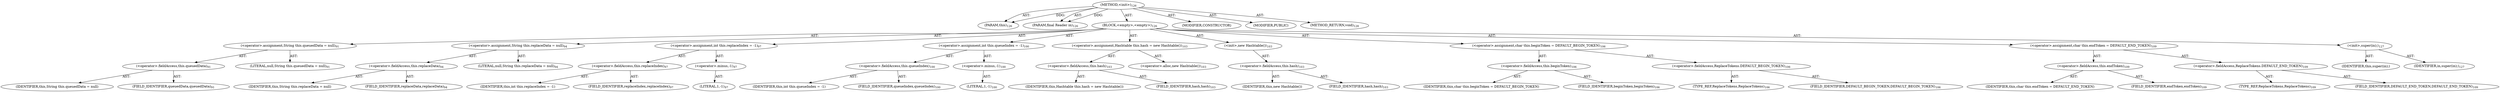 digraph "&lt;init&gt;" {  
"111669149697" [label = <(METHOD,&lt;init&gt;)<SUB>126</SUB>> ]
"115964117001" [label = <(PARAM,this)<SUB>126</SUB>> ]
"115964117002" [label = <(PARAM,final Reader in)<SUB>126</SUB>> ]
"25769803777" [label = <(BLOCK,&lt;empty&gt;,&lt;empty&gt;)<SUB>126</SUB>> ]
"30064771095" [label = <(&lt;operator&gt;.assignment,String this.queuedData = null)<SUB>91</SUB>> ]
"30064771096" [label = <(&lt;operator&gt;.fieldAccess,this.queuedData)<SUB>91</SUB>> ]
"68719476762" [label = <(IDENTIFIER,this,String this.queuedData = null)> ]
"55834574858" [label = <(FIELD_IDENTIFIER,queuedData,queuedData)<SUB>91</SUB>> ]
"90194313220" [label = <(LITERAL,null,String this.queuedData = null)<SUB>91</SUB>> ]
"30064771097" [label = <(&lt;operator&gt;.assignment,String this.replaceData = null)<SUB>94</SUB>> ]
"30064771098" [label = <(&lt;operator&gt;.fieldAccess,this.replaceData)<SUB>94</SUB>> ]
"68719476763" [label = <(IDENTIFIER,this,String this.replaceData = null)> ]
"55834574859" [label = <(FIELD_IDENTIFIER,replaceData,replaceData)<SUB>94</SUB>> ]
"90194313221" [label = <(LITERAL,null,String this.replaceData = null)<SUB>94</SUB>> ]
"30064771099" [label = <(&lt;operator&gt;.assignment,int this.replaceIndex = -1)<SUB>97</SUB>> ]
"30064771100" [label = <(&lt;operator&gt;.fieldAccess,this.replaceIndex)<SUB>97</SUB>> ]
"68719476764" [label = <(IDENTIFIER,this,int this.replaceIndex = -1)> ]
"55834574860" [label = <(FIELD_IDENTIFIER,replaceIndex,replaceIndex)<SUB>97</SUB>> ]
"30064771101" [label = <(&lt;operator&gt;.minus,-1)<SUB>97</SUB>> ]
"90194313222" [label = <(LITERAL,1,-1)<SUB>97</SUB>> ]
"30064771102" [label = <(&lt;operator&gt;.assignment,int this.queueIndex = -1)<SUB>100</SUB>> ]
"30064771103" [label = <(&lt;operator&gt;.fieldAccess,this.queueIndex)<SUB>100</SUB>> ]
"68719476765" [label = <(IDENTIFIER,this,int this.queueIndex = -1)> ]
"55834574861" [label = <(FIELD_IDENTIFIER,queueIndex,queueIndex)<SUB>100</SUB>> ]
"30064771104" [label = <(&lt;operator&gt;.minus,-1)<SUB>100</SUB>> ]
"90194313223" [label = <(LITERAL,1,-1)<SUB>100</SUB>> ]
"30064771105" [label = <(&lt;operator&gt;.assignment,Hashtable this.hash = new Hashtable())<SUB>103</SUB>> ]
"30064771106" [label = <(&lt;operator&gt;.fieldAccess,this.hash)<SUB>103</SUB>> ]
"68719476766" [label = <(IDENTIFIER,this,Hashtable this.hash = new Hashtable())> ]
"55834574862" [label = <(FIELD_IDENTIFIER,hash,hash)<SUB>103</SUB>> ]
"30064771107" [label = <(&lt;operator&gt;.alloc,new Hashtable())<SUB>103</SUB>> ]
"30064771108" [label = <(&lt;init&gt;,new Hashtable())<SUB>103</SUB>> ]
"30064771109" [label = <(&lt;operator&gt;.fieldAccess,this.hash)<SUB>103</SUB>> ]
"68719476767" [label = <(IDENTIFIER,this,new Hashtable())> ]
"55834574863" [label = <(FIELD_IDENTIFIER,hash,hash)<SUB>103</SUB>> ]
"30064771110" [label = <(&lt;operator&gt;.assignment,char this.beginToken = DEFAULT_BEGIN_TOKEN)<SUB>106</SUB>> ]
"30064771111" [label = <(&lt;operator&gt;.fieldAccess,this.beginToken)<SUB>106</SUB>> ]
"68719476768" [label = <(IDENTIFIER,this,char this.beginToken = DEFAULT_BEGIN_TOKEN)> ]
"55834574864" [label = <(FIELD_IDENTIFIER,beginToken,beginToken)<SUB>106</SUB>> ]
"30064771112" [label = <(&lt;operator&gt;.fieldAccess,ReplaceTokens.DEFAULT_BEGIN_TOKEN)<SUB>106</SUB>> ]
"180388626434" [label = <(TYPE_REF,ReplaceTokens,ReplaceTokens)<SUB>106</SUB>> ]
"55834574865" [label = <(FIELD_IDENTIFIER,DEFAULT_BEGIN_TOKEN,DEFAULT_BEGIN_TOKEN)<SUB>106</SUB>> ]
"30064771113" [label = <(&lt;operator&gt;.assignment,char this.endToken = DEFAULT_END_TOKEN)<SUB>109</SUB>> ]
"30064771114" [label = <(&lt;operator&gt;.fieldAccess,this.endToken)<SUB>109</SUB>> ]
"68719476769" [label = <(IDENTIFIER,this,char this.endToken = DEFAULT_END_TOKEN)> ]
"55834574866" [label = <(FIELD_IDENTIFIER,endToken,endToken)<SUB>109</SUB>> ]
"30064771115" [label = <(&lt;operator&gt;.fieldAccess,ReplaceTokens.DEFAULT_END_TOKEN)<SUB>109</SUB>> ]
"180388626435" [label = <(TYPE_REF,ReplaceTokens,ReplaceTokens)<SUB>109</SUB>> ]
"55834574867" [label = <(FIELD_IDENTIFIER,DEFAULT_END_TOKEN,DEFAULT_END_TOKEN)<SUB>109</SUB>> ]
"30064771073" [label = <(&lt;init&gt;,super(in);)<SUB>127</SUB>> ]
"68719476752" [label = <(IDENTIFIER,this,super(in);)> ]
"68719476753" [label = <(IDENTIFIER,in,super(in);)<SUB>127</SUB>> ]
"133143986189" [label = <(MODIFIER,CONSTRUCTOR)> ]
"133143986190" [label = <(MODIFIER,PUBLIC)> ]
"128849018881" [label = <(METHOD_RETURN,void)<SUB>128</SUB>> ]
  "111669149697" -> "115964117001"  [ label = "AST: "] 
  "111669149697" -> "115964117002"  [ label = "AST: "] 
  "111669149697" -> "25769803777"  [ label = "AST: "] 
  "111669149697" -> "133143986189"  [ label = "AST: "] 
  "111669149697" -> "133143986190"  [ label = "AST: "] 
  "111669149697" -> "128849018881"  [ label = "AST: "] 
  "25769803777" -> "30064771095"  [ label = "AST: "] 
  "25769803777" -> "30064771097"  [ label = "AST: "] 
  "25769803777" -> "30064771099"  [ label = "AST: "] 
  "25769803777" -> "30064771102"  [ label = "AST: "] 
  "25769803777" -> "30064771105"  [ label = "AST: "] 
  "25769803777" -> "30064771108"  [ label = "AST: "] 
  "25769803777" -> "30064771110"  [ label = "AST: "] 
  "25769803777" -> "30064771113"  [ label = "AST: "] 
  "25769803777" -> "30064771073"  [ label = "AST: "] 
  "30064771095" -> "30064771096"  [ label = "AST: "] 
  "30064771095" -> "90194313220"  [ label = "AST: "] 
  "30064771096" -> "68719476762"  [ label = "AST: "] 
  "30064771096" -> "55834574858"  [ label = "AST: "] 
  "30064771097" -> "30064771098"  [ label = "AST: "] 
  "30064771097" -> "90194313221"  [ label = "AST: "] 
  "30064771098" -> "68719476763"  [ label = "AST: "] 
  "30064771098" -> "55834574859"  [ label = "AST: "] 
  "30064771099" -> "30064771100"  [ label = "AST: "] 
  "30064771099" -> "30064771101"  [ label = "AST: "] 
  "30064771100" -> "68719476764"  [ label = "AST: "] 
  "30064771100" -> "55834574860"  [ label = "AST: "] 
  "30064771101" -> "90194313222"  [ label = "AST: "] 
  "30064771102" -> "30064771103"  [ label = "AST: "] 
  "30064771102" -> "30064771104"  [ label = "AST: "] 
  "30064771103" -> "68719476765"  [ label = "AST: "] 
  "30064771103" -> "55834574861"  [ label = "AST: "] 
  "30064771104" -> "90194313223"  [ label = "AST: "] 
  "30064771105" -> "30064771106"  [ label = "AST: "] 
  "30064771105" -> "30064771107"  [ label = "AST: "] 
  "30064771106" -> "68719476766"  [ label = "AST: "] 
  "30064771106" -> "55834574862"  [ label = "AST: "] 
  "30064771108" -> "30064771109"  [ label = "AST: "] 
  "30064771109" -> "68719476767"  [ label = "AST: "] 
  "30064771109" -> "55834574863"  [ label = "AST: "] 
  "30064771110" -> "30064771111"  [ label = "AST: "] 
  "30064771110" -> "30064771112"  [ label = "AST: "] 
  "30064771111" -> "68719476768"  [ label = "AST: "] 
  "30064771111" -> "55834574864"  [ label = "AST: "] 
  "30064771112" -> "180388626434"  [ label = "AST: "] 
  "30064771112" -> "55834574865"  [ label = "AST: "] 
  "30064771113" -> "30064771114"  [ label = "AST: "] 
  "30064771113" -> "30064771115"  [ label = "AST: "] 
  "30064771114" -> "68719476769"  [ label = "AST: "] 
  "30064771114" -> "55834574866"  [ label = "AST: "] 
  "30064771115" -> "180388626435"  [ label = "AST: "] 
  "30064771115" -> "55834574867"  [ label = "AST: "] 
  "30064771073" -> "68719476752"  [ label = "AST: "] 
  "30064771073" -> "68719476753"  [ label = "AST: "] 
  "111669149697" -> "115964117001"  [ label = "DDG: "] 
  "111669149697" -> "115964117002"  [ label = "DDG: "] 
}
